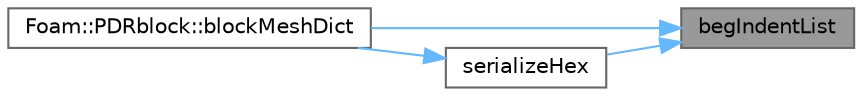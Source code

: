 digraph "begIndentList"
{
 // LATEX_PDF_SIZE
  bgcolor="transparent";
  edge [fontname=Helvetica,fontsize=10,labelfontname=Helvetica,labelfontsize=10];
  node [fontname=Helvetica,fontsize=10,shape=box,height=0.2,width=0.4];
  rankdir="RL";
  Node1 [id="Node000001",label="begIndentList",height=0.2,width=0.4,color="gray40", fillcolor="grey60", style="filled", fontcolor="black",tooltip=" "];
  Node1 -> Node2 [id="edge1_Node000001_Node000002",dir="back",color="steelblue1",style="solid",tooltip=" "];
  Node2 [id="Node000002",label="Foam::PDRblock::blockMeshDict",height=0.2,width=0.4,color="grey40", fillcolor="white", style="filled",URL="$classFoam_1_1PDRblock.html#a5ab13e10d3ff4fe6e0e51d68ef2785cf",tooltip=" "];
  Node1 -> Node3 [id="edge2_Node000001_Node000003",dir="back",color="steelblue1",style="solid",tooltip=" "];
  Node3 [id="Node000003",label="serializeHex",height=0.2,width=0.4,color="grey40", fillcolor="white", style="filled",URL="$namespaceFoam.html#a6b311586ddc486f716a99705769c397b",tooltip=" "];
  Node3 -> Node2 [id="edge3_Node000003_Node000002",dir="back",color="steelblue1",style="solid",tooltip=" "];
}

